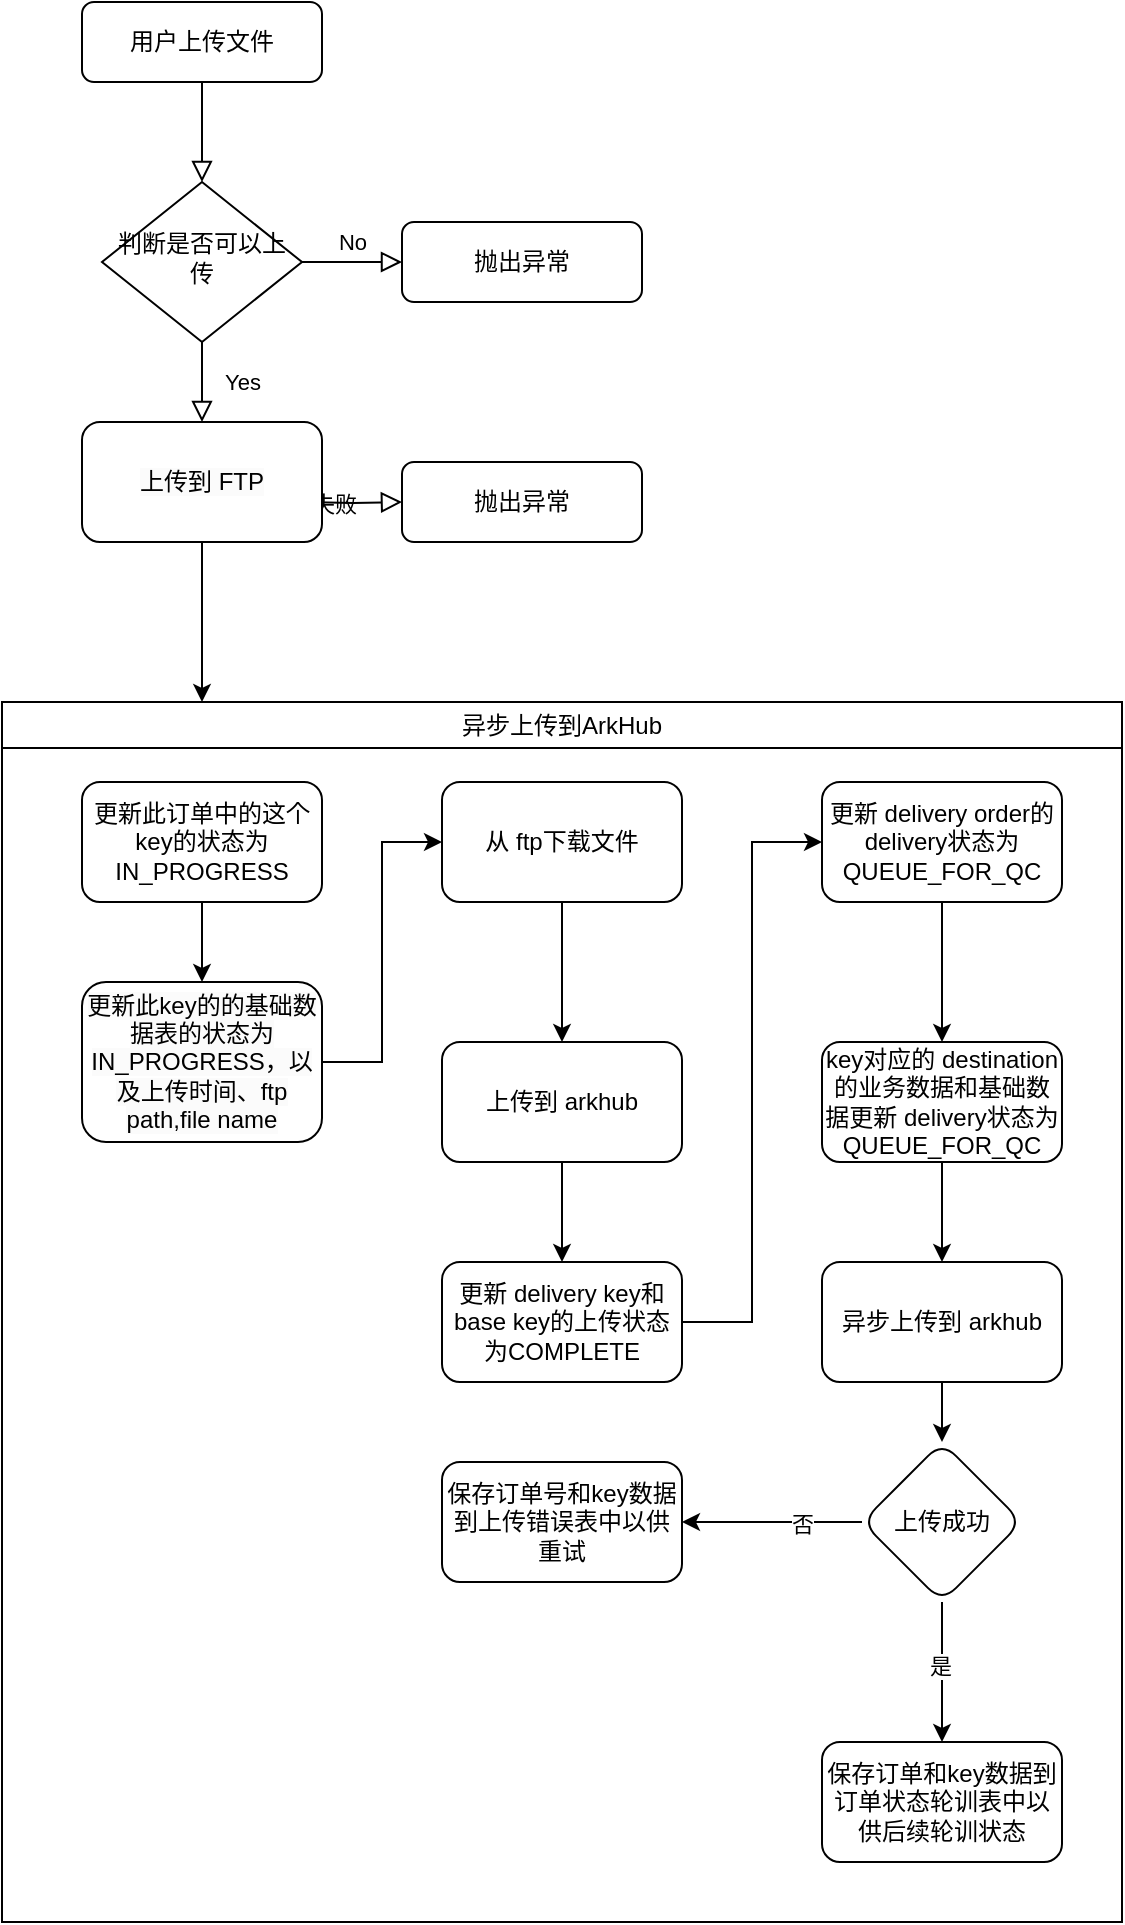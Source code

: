 <mxfile version="24.7.1" type="github">
  <diagram id="C5RBs43oDa-KdzZeNtuy" name="Page-1">
    <mxGraphModel dx="954" dy="542" grid="1" gridSize="10" guides="1" tooltips="1" connect="1" arrows="1" fold="1" page="1" pageScale="1" pageWidth="827" pageHeight="1169" math="0" shadow="0">
      <root>
        <mxCell id="WIyWlLk6GJQsqaUBKTNV-0" />
        <mxCell id="WIyWlLk6GJQsqaUBKTNV-1" parent="WIyWlLk6GJQsqaUBKTNV-0" />
        <mxCell id="WIyWlLk6GJQsqaUBKTNV-2" value="" style="rounded=0;html=1;jettySize=auto;orthogonalLoop=1;fontSize=11;endArrow=block;endFill=0;endSize=8;strokeWidth=1;shadow=0;labelBackgroundColor=none;edgeStyle=orthogonalEdgeStyle;" parent="WIyWlLk6GJQsqaUBKTNV-1" source="WIyWlLk6GJQsqaUBKTNV-3" target="WIyWlLk6GJQsqaUBKTNV-6" edge="1">
          <mxGeometry relative="1" as="geometry" />
        </mxCell>
        <mxCell id="WIyWlLk6GJQsqaUBKTNV-3" value="用户上传文件" style="rounded=1;whiteSpace=wrap;html=1;fontSize=12;glass=0;strokeWidth=1;shadow=0;" parent="WIyWlLk6GJQsqaUBKTNV-1" vertex="1">
          <mxGeometry x="160" y="80" width="120" height="40" as="geometry" />
        </mxCell>
        <mxCell id="WIyWlLk6GJQsqaUBKTNV-4" value="Yes" style="rounded=0;html=1;jettySize=auto;orthogonalLoop=1;fontSize=11;endArrow=block;endFill=0;endSize=8;strokeWidth=1;shadow=0;labelBackgroundColor=none;edgeStyle=orthogonalEdgeStyle;" parent="WIyWlLk6GJQsqaUBKTNV-1" source="WIyWlLk6GJQsqaUBKTNV-6" edge="1">
          <mxGeometry y="20" relative="1" as="geometry">
            <mxPoint as="offset" />
            <mxPoint x="220" y="290" as="targetPoint" />
          </mxGeometry>
        </mxCell>
        <mxCell id="WIyWlLk6GJQsqaUBKTNV-5" value="No" style="edgeStyle=orthogonalEdgeStyle;rounded=0;html=1;jettySize=auto;orthogonalLoop=1;fontSize=11;endArrow=block;endFill=0;endSize=8;strokeWidth=1;shadow=0;labelBackgroundColor=none;" parent="WIyWlLk6GJQsqaUBKTNV-1" source="WIyWlLk6GJQsqaUBKTNV-6" target="WIyWlLk6GJQsqaUBKTNV-7" edge="1">
          <mxGeometry y="10" relative="1" as="geometry">
            <mxPoint as="offset" />
          </mxGeometry>
        </mxCell>
        <mxCell id="WIyWlLk6GJQsqaUBKTNV-6" value="判断是否可以上传" style="rhombus;whiteSpace=wrap;html=1;shadow=0;fontFamily=Helvetica;fontSize=12;align=center;strokeWidth=1;spacing=6;spacingTop=-4;" parent="WIyWlLk6GJQsqaUBKTNV-1" vertex="1">
          <mxGeometry x="170" y="170" width="100" height="80" as="geometry" />
        </mxCell>
        <mxCell id="WIyWlLk6GJQsqaUBKTNV-7" value="抛出异常" style="rounded=1;whiteSpace=wrap;html=1;fontSize=12;glass=0;strokeWidth=1;shadow=0;" parent="WIyWlLk6GJQsqaUBKTNV-1" vertex="1">
          <mxGeometry x="320" y="190" width="120" height="40" as="geometry" />
        </mxCell>
        <mxCell id="WIyWlLk6GJQsqaUBKTNV-9" value="失败" style="edgeStyle=orthogonalEdgeStyle;rounded=0;html=1;jettySize=auto;orthogonalLoop=1;fontSize=11;endArrow=block;endFill=0;endSize=8;strokeWidth=1;shadow=0;labelBackgroundColor=none;" parent="WIyWlLk6GJQsqaUBKTNV-1" target="WIyWlLk6GJQsqaUBKTNV-12" edge="1">
          <mxGeometry y="10" relative="1" as="geometry">
            <mxPoint as="offset" />
            <mxPoint x="270" y="330" as="sourcePoint" />
          </mxGeometry>
        </mxCell>
        <mxCell id="WIyWlLk6GJQsqaUBKTNV-12" value="抛出异常" style="rounded=1;whiteSpace=wrap;html=1;fontSize=12;glass=0;strokeWidth=1;shadow=0;" parent="WIyWlLk6GJQsqaUBKTNV-1" vertex="1">
          <mxGeometry x="320" y="310" width="120" height="40" as="geometry" />
        </mxCell>
        <mxCell id="QZ4jsXypiUciuqVz7EKa-1" value="" style="edgeStyle=orthogonalEdgeStyle;rounded=0;orthogonalLoop=1;jettySize=auto;html=1;" edge="1" parent="WIyWlLk6GJQsqaUBKTNV-1" source="QZ4jsXypiUciuqVz7EKa-0">
          <mxGeometry relative="1" as="geometry">
            <mxPoint x="220" y="430" as="targetPoint" />
          </mxGeometry>
        </mxCell>
        <mxCell id="QZ4jsXypiUciuqVz7EKa-0" value="&lt;meta charset=&quot;utf-8&quot;&gt;&lt;span style=&quot;color: rgb(0, 0, 0); font-family: Helvetica; font-size: 12px; font-style: normal; font-variant-ligatures: normal; font-variant-caps: normal; font-weight: 400; letter-spacing: normal; orphans: 2; text-align: center; text-indent: 0px; text-transform: none; widows: 2; word-spacing: 0px; -webkit-text-stroke-width: 0px; white-space: normal; background-color: rgb(251, 251, 251); text-decoration-thickness: initial; text-decoration-style: initial; text-decoration-color: initial; display: inline !important; float: none;&quot;&gt;上传到 FTP&lt;/span&gt;" style="rounded=1;whiteSpace=wrap;html=1;" vertex="1" parent="WIyWlLk6GJQsqaUBKTNV-1">
          <mxGeometry x="160" y="290" width="120" height="60" as="geometry" />
        </mxCell>
        <mxCell id="QZ4jsXypiUciuqVz7EKa-2" value="&lt;span style=&quot;font-weight: 400;&quot;&gt;异步上传到ArkHub&lt;/span&gt;" style="swimlane;whiteSpace=wrap;html=1;" vertex="1" parent="WIyWlLk6GJQsqaUBKTNV-1">
          <mxGeometry x="120" y="430" width="560" height="610" as="geometry" />
        </mxCell>
        <mxCell id="QZ4jsXypiUciuqVz7EKa-5" value="" style="edgeStyle=orthogonalEdgeStyle;rounded=0;orthogonalLoop=1;jettySize=auto;html=1;" edge="1" parent="QZ4jsXypiUciuqVz7EKa-2" source="QZ4jsXypiUciuqVz7EKa-3" target="QZ4jsXypiUciuqVz7EKa-4">
          <mxGeometry relative="1" as="geometry" />
        </mxCell>
        <mxCell id="QZ4jsXypiUciuqVz7EKa-3" value="更新此订单中的这个 key的状态为IN_PROGRESS" style="rounded=1;whiteSpace=wrap;html=1;" vertex="1" parent="QZ4jsXypiUciuqVz7EKa-2">
          <mxGeometry x="40" y="40" width="120" height="60" as="geometry" />
        </mxCell>
        <mxCell id="QZ4jsXypiUciuqVz7EKa-10" value="" style="edgeStyle=orthogonalEdgeStyle;rounded=0;orthogonalLoop=1;jettySize=auto;html=1;entryX=0;entryY=0.5;entryDx=0;entryDy=0;" edge="1" parent="QZ4jsXypiUciuqVz7EKa-2" source="QZ4jsXypiUciuqVz7EKa-4" target="QZ4jsXypiUciuqVz7EKa-9">
          <mxGeometry relative="1" as="geometry" />
        </mxCell>
        <mxCell id="QZ4jsXypiUciuqVz7EKa-4" value="&lt;span style=&quot;color: rgb(0, 0, 0); font-family: Helvetica; font-size: 12px; font-style: normal; font-variant-ligatures: normal; font-variant-caps: normal; font-weight: 400; letter-spacing: normal; orphans: 2; text-align: center; text-indent: 0px; text-transform: none; widows: 2; word-spacing: 0px; -webkit-text-stroke-width: 0px; white-space: normal; background-color: rgb(251, 251, 251); text-decoration-thickness: initial; text-decoration-style: initial; text-decoration-color: initial; display: inline !important; float: none;&quot;&gt;更新此key的的基础数据表的状态为IN_PROGRESS，以及上传时间、ftp path,file name&lt;/span&gt;" style="whiteSpace=wrap;html=1;rounded=1;" vertex="1" parent="QZ4jsXypiUciuqVz7EKa-2">
          <mxGeometry x="40" y="140" width="120" height="80" as="geometry" />
        </mxCell>
        <mxCell id="QZ4jsXypiUciuqVz7EKa-12" value="" style="edgeStyle=orthogonalEdgeStyle;rounded=0;orthogonalLoop=1;jettySize=auto;html=1;" edge="1" parent="QZ4jsXypiUciuqVz7EKa-2" source="QZ4jsXypiUciuqVz7EKa-9" target="QZ4jsXypiUciuqVz7EKa-11">
          <mxGeometry relative="1" as="geometry" />
        </mxCell>
        <mxCell id="QZ4jsXypiUciuqVz7EKa-9" value="从 ftp下载文件" style="whiteSpace=wrap;html=1;rounded=1;" vertex="1" parent="QZ4jsXypiUciuqVz7EKa-2">
          <mxGeometry x="220" y="40" width="120" height="60" as="geometry" />
        </mxCell>
        <mxCell id="QZ4jsXypiUciuqVz7EKa-14" value="" style="edgeStyle=orthogonalEdgeStyle;rounded=0;orthogonalLoop=1;jettySize=auto;html=1;" edge="1" parent="QZ4jsXypiUciuqVz7EKa-2" source="QZ4jsXypiUciuqVz7EKa-11" target="QZ4jsXypiUciuqVz7EKa-13">
          <mxGeometry relative="1" as="geometry" />
        </mxCell>
        <mxCell id="QZ4jsXypiUciuqVz7EKa-11" value="上传到 arkhub" style="whiteSpace=wrap;html=1;rounded=1;" vertex="1" parent="QZ4jsXypiUciuqVz7EKa-2">
          <mxGeometry x="220" y="170" width="120" height="60" as="geometry" />
        </mxCell>
        <mxCell id="QZ4jsXypiUciuqVz7EKa-16" value="" style="edgeStyle=orthogonalEdgeStyle;rounded=0;orthogonalLoop=1;jettySize=auto;html=1;entryX=0;entryY=0.5;entryDx=0;entryDy=0;" edge="1" parent="QZ4jsXypiUciuqVz7EKa-2" source="QZ4jsXypiUciuqVz7EKa-13" target="QZ4jsXypiUciuqVz7EKa-15">
          <mxGeometry relative="1" as="geometry" />
        </mxCell>
        <mxCell id="QZ4jsXypiUciuqVz7EKa-13" value="更新 delivery key和 base key的上传状态为COMPLETE" style="whiteSpace=wrap;html=1;rounded=1;" vertex="1" parent="QZ4jsXypiUciuqVz7EKa-2">
          <mxGeometry x="220" y="280" width="120" height="60" as="geometry" />
        </mxCell>
        <mxCell id="QZ4jsXypiUciuqVz7EKa-19" value="" style="edgeStyle=orthogonalEdgeStyle;rounded=0;orthogonalLoop=1;jettySize=auto;html=1;" edge="1" parent="QZ4jsXypiUciuqVz7EKa-2" source="QZ4jsXypiUciuqVz7EKa-15" target="QZ4jsXypiUciuqVz7EKa-18">
          <mxGeometry relative="1" as="geometry" />
        </mxCell>
        <mxCell id="QZ4jsXypiUciuqVz7EKa-15" value="更新 delivery order的delivery状态为QUEUE_FOR_QC" style="whiteSpace=wrap;html=1;rounded=1;" vertex="1" parent="QZ4jsXypiUciuqVz7EKa-2">
          <mxGeometry x="410" y="40" width="120" height="60" as="geometry" />
        </mxCell>
        <mxCell id="QZ4jsXypiUciuqVz7EKa-21" value="" style="edgeStyle=orthogonalEdgeStyle;rounded=0;orthogonalLoop=1;jettySize=auto;html=1;" edge="1" parent="QZ4jsXypiUciuqVz7EKa-2" source="QZ4jsXypiUciuqVz7EKa-18" target="QZ4jsXypiUciuqVz7EKa-20">
          <mxGeometry relative="1" as="geometry" />
        </mxCell>
        <mxCell id="QZ4jsXypiUciuqVz7EKa-18" value="key对应的 destination的业务数据和基础数据更新 delivery状态为QUEUE_FOR_QC" style="whiteSpace=wrap;html=1;rounded=1;" vertex="1" parent="QZ4jsXypiUciuqVz7EKa-2">
          <mxGeometry x="410" y="170" width="120" height="60" as="geometry" />
        </mxCell>
        <mxCell id="QZ4jsXypiUciuqVz7EKa-23" value="" style="edgeStyle=orthogonalEdgeStyle;rounded=0;orthogonalLoop=1;jettySize=auto;html=1;" edge="1" parent="QZ4jsXypiUciuqVz7EKa-2" source="QZ4jsXypiUciuqVz7EKa-20" target="QZ4jsXypiUciuqVz7EKa-22">
          <mxGeometry relative="1" as="geometry" />
        </mxCell>
        <mxCell id="QZ4jsXypiUciuqVz7EKa-20" value="异步上传到 arkhub" style="whiteSpace=wrap;html=1;rounded=1;" vertex="1" parent="QZ4jsXypiUciuqVz7EKa-2">
          <mxGeometry x="410" y="280" width="120" height="60" as="geometry" />
        </mxCell>
        <mxCell id="QZ4jsXypiUciuqVz7EKa-25" value="" style="edgeStyle=orthogonalEdgeStyle;rounded=0;orthogonalLoop=1;jettySize=auto;html=1;" edge="1" parent="QZ4jsXypiUciuqVz7EKa-2" source="QZ4jsXypiUciuqVz7EKa-22" target="QZ4jsXypiUciuqVz7EKa-24">
          <mxGeometry relative="1" as="geometry" />
        </mxCell>
        <mxCell id="QZ4jsXypiUciuqVz7EKa-26" value="是" style="edgeLabel;html=1;align=center;verticalAlign=middle;resizable=0;points=[];" vertex="1" connectable="0" parent="QZ4jsXypiUciuqVz7EKa-25">
          <mxGeometry x="-0.1" y="-1" relative="1" as="geometry">
            <mxPoint as="offset" />
          </mxGeometry>
        </mxCell>
        <mxCell id="QZ4jsXypiUciuqVz7EKa-22" value="上传成功" style="rhombus;whiteSpace=wrap;html=1;rounded=1;" vertex="1" parent="QZ4jsXypiUciuqVz7EKa-2">
          <mxGeometry x="430" y="370" width="80" height="80" as="geometry" />
        </mxCell>
        <mxCell id="QZ4jsXypiUciuqVz7EKa-24" value="保存订单和key数据到订单状态轮训表中以供后续轮训状态" style="whiteSpace=wrap;html=1;rounded=1;" vertex="1" parent="QZ4jsXypiUciuqVz7EKa-2">
          <mxGeometry x="410" y="520" width="120" height="60" as="geometry" />
        </mxCell>
        <mxCell id="QZ4jsXypiUciuqVz7EKa-27" value="保存订单号和key数据到上传错误表中以供重试" style="whiteSpace=wrap;html=1;rounded=1;" vertex="1" parent="QZ4jsXypiUciuqVz7EKa-2">
          <mxGeometry x="220" y="380" width="120" height="60" as="geometry" />
        </mxCell>
        <mxCell id="QZ4jsXypiUciuqVz7EKa-28" value="" style="edgeStyle=orthogonalEdgeStyle;rounded=0;orthogonalLoop=1;jettySize=auto;html=1;" edge="1" parent="QZ4jsXypiUciuqVz7EKa-2" source="QZ4jsXypiUciuqVz7EKa-22" target="QZ4jsXypiUciuqVz7EKa-27">
          <mxGeometry relative="1" as="geometry" />
        </mxCell>
        <mxCell id="QZ4jsXypiUciuqVz7EKa-29" value="否" style="edgeLabel;html=1;align=center;verticalAlign=middle;resizable=0;points=[];" vertex="1" connectable="0" parent="QZ4jsXypiUciuqVz7EKa-28">
          <mxGeometry x="-0.333" y="1" relative="1" as="geometry">
            <mxPoint as="offset" />
          </mxGeometry>
        </mxCell>
      </root>
    </mxGraphModel>
  </diagram>
</mxfile>
